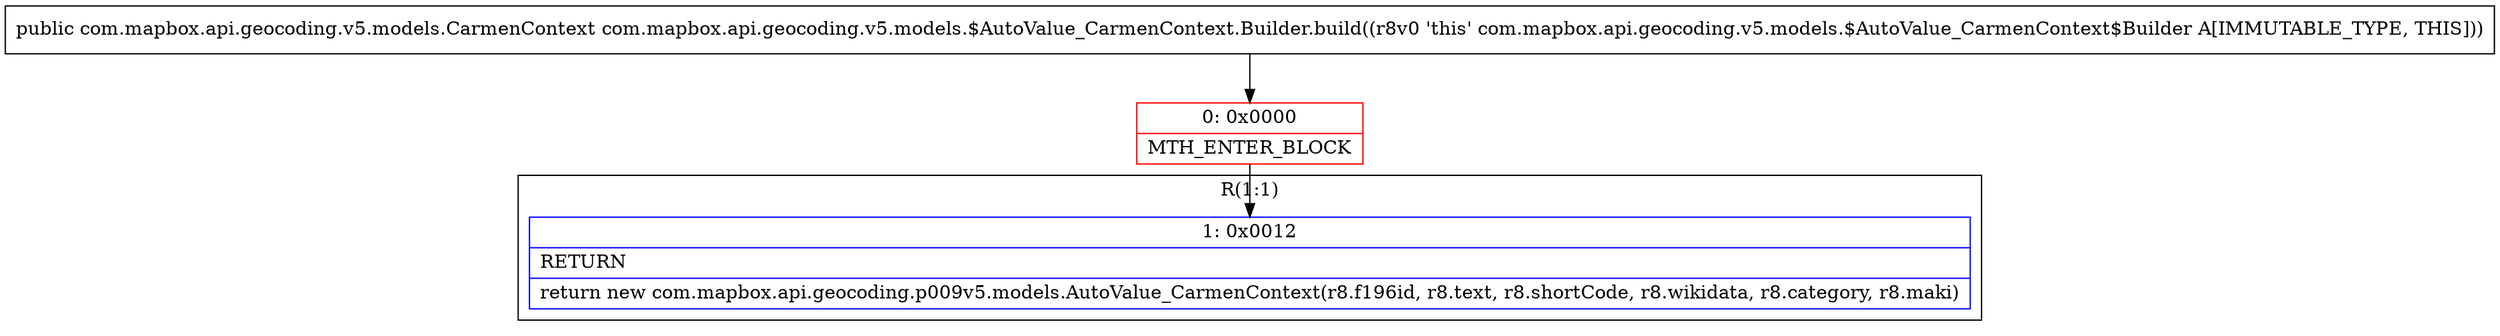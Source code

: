 digraph "CFG forcom.mapbox.api.geocoding.v5.models.$AutoValue_CarmenContext.Builder.build()Lcom\/mapbox\/api\/geocoding\/v5\/models\/CarmenContext;" {
subgraph cluster_Region_1166957689 {
label = "R(1:1)";
node [shape=record,color=blue];
Node_1 [shape=record,label="{1\:\ 0x0012|RETURN\l|return new com.mapbox.api.geocoding.p009v5.models.AutoValue_CarmenContext(r8.f196id, r8.text, r8.shortCode, r8.wikidata, r8.category, r8.maki)\l}"];
}
Node_0 [shape=record,color=red,label="{0\:\ 0x0000|MTH_ENTER_BLOCK\l}"];
MethodNode[shape=record,label="{public com.mapbox.api.geocoding.v5.models.CarmenContext com.mapbox.api.geocoding.v5.models.$AutoValue_CarmenContext.Builder.build((r8v0 'this' com.mapbox.api.geocoding.v5.models.$AutoValue_CarmenContext$Builder A[IMMUTABLE_TYPE, THIS])) }"];
MethodNode -> Node_0;
Node_0 -> Node_1;
}

